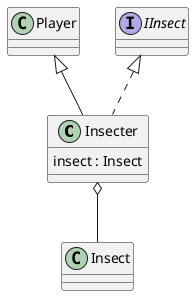 @startuml insecter

Insecter o-- Insect
class Insecter extends Player implements IInsect{
    insect : Insect
}

@enduml